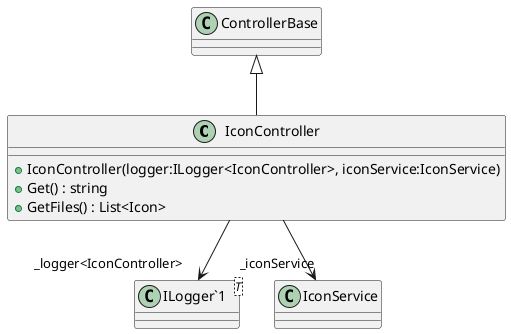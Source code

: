 @startuml
class IconController {
    + IconController(logger:ILogger<IconController>, iconService:IconService)
    + Get() : string
    + GetFiles() : List<Icon>
}
class "ILogger`1"<T> {
}
ControllerBase <|-- IconController
IconController --> "_logger<IconController>" "ILogger`1"
IconController --> "_iconService" IconService
@enduml

